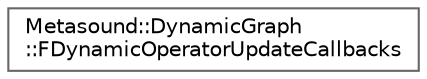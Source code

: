 digraph "Graphical Class Hierarchy"
{
 // INTERACTIVE_SVG=YES
 // LATEX_PDF_SIZE
  bgcolor="transparent";
  edge [fontname=Helvetica,fontsize=10,labelfontname=Helvetica,labelfontsize=10];
  node [fontname=Helvetica,fontsize=10,shape=box,height=0.2,width=0.4];
  rankdir="LR";
  Node0 [id="Node000000",label="Metasound::DynamicGraph\l::FDynamicOperatorUpdateCallbacks",height=0.2,width=0.4,color="grey40", fillcolor="white", style="filled",URL="$db/dce/structMetasound_1_1DynamicGraph_1_1FDynamicOperatorUpdateCallbacks.html",tooltip="A collection of callbacks for handling updates to MetaSound dynamic operators."];
}
